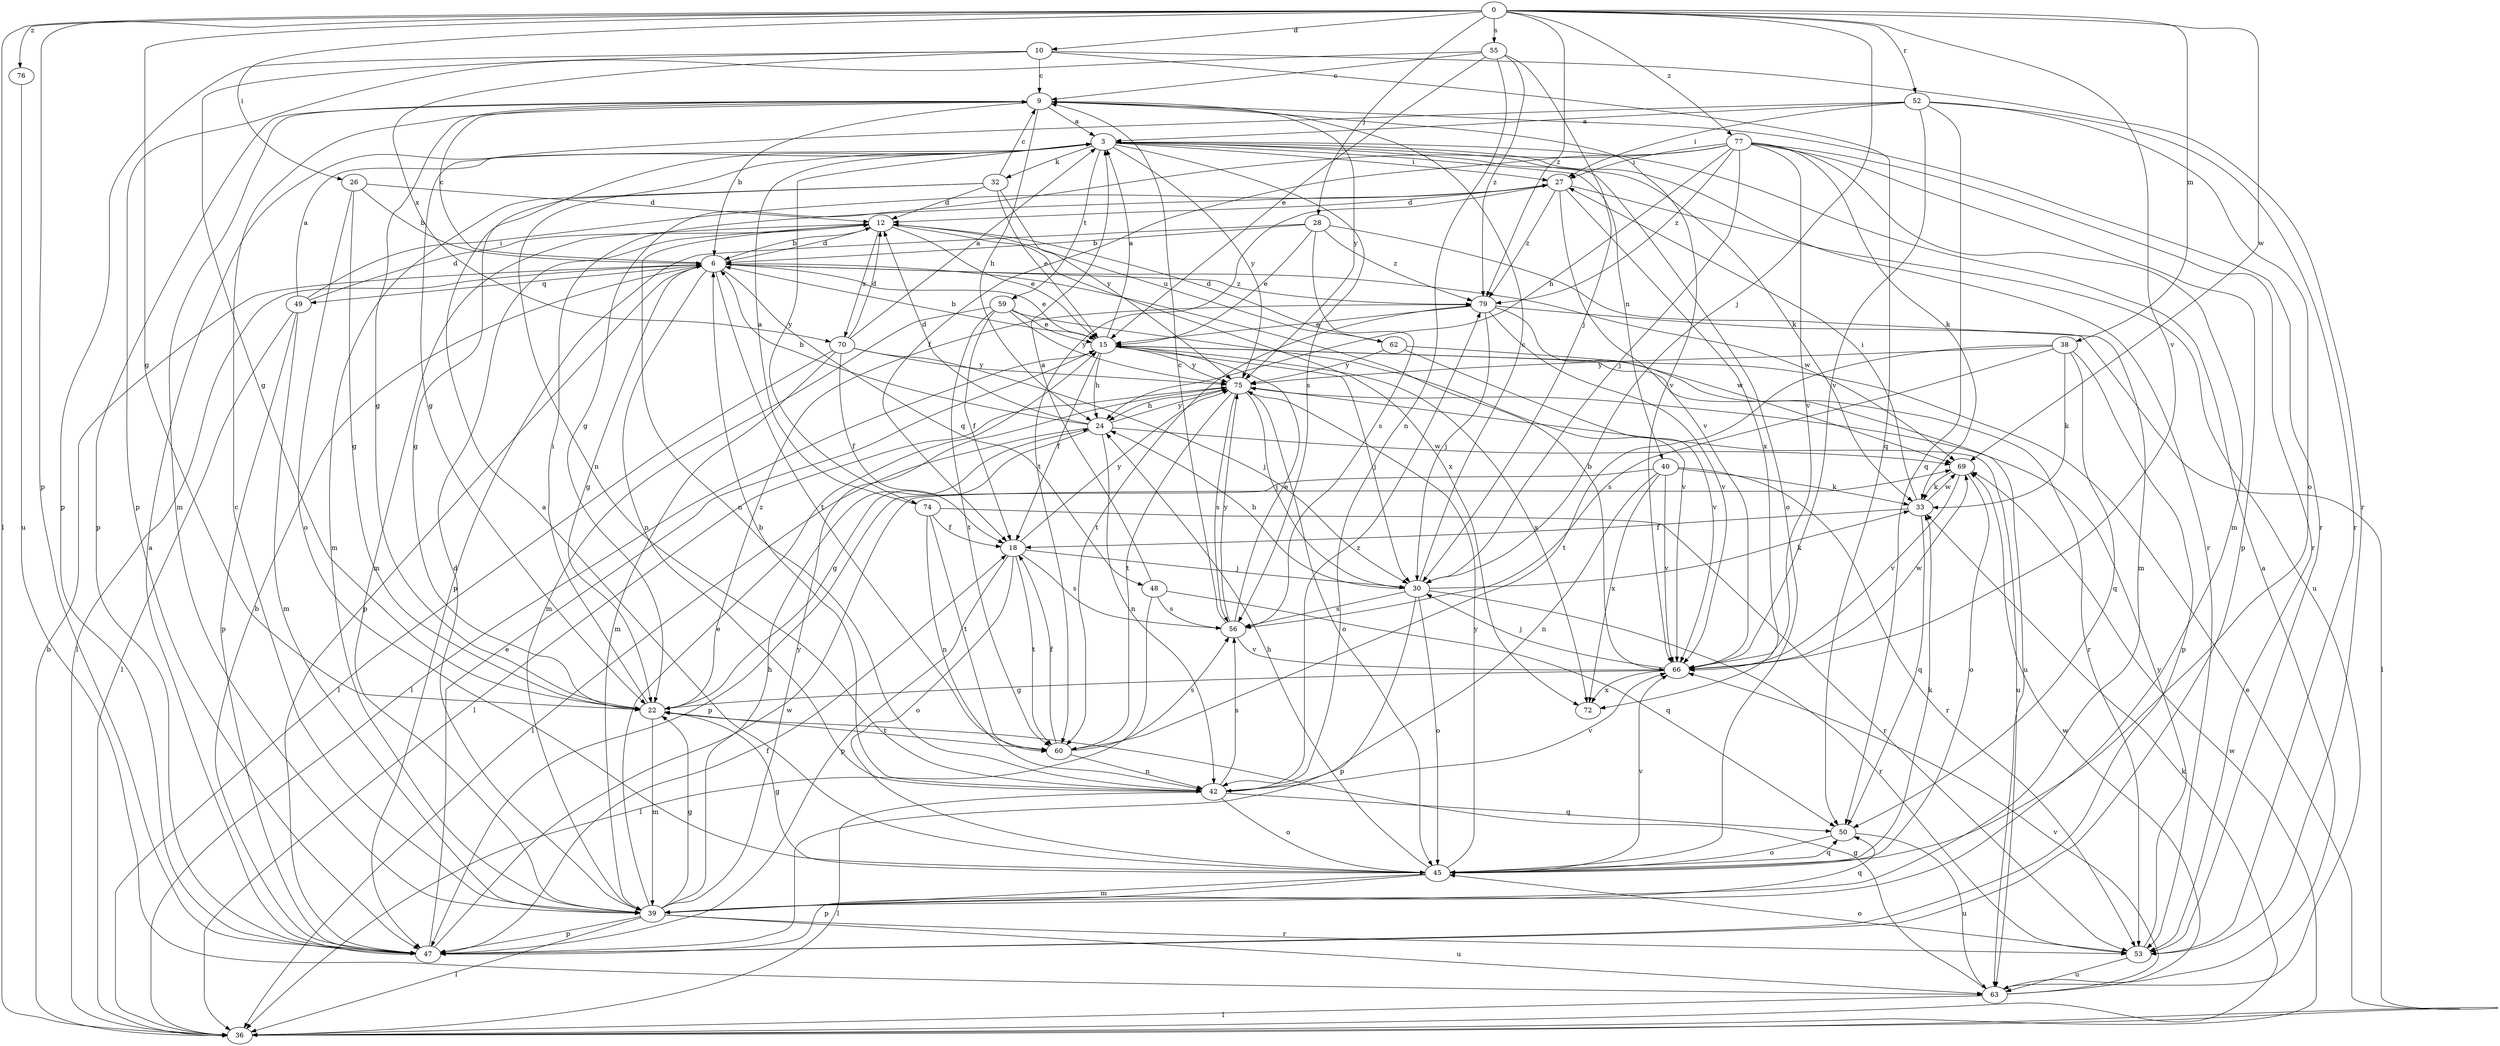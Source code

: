 strict digraph  {
0;
3;
6;
9;
10;
12;
15;
18;
22;
24;
26;
27;
28;
30;
32;
33;
36;
38;
39;
40;
42;
45;
47;
48;
49;
50;
52;
53;
55;
56;
59;
60;
62;
63;
66;
69;
70;
72;
74;
75;
76;
77;
79;
0 -> 10  [label=d];
0 -> 22  [label=g];
0 -> 26  [label=i];
0 -> 28  [label=j];
0 -> 30  [label=j];
0 -> 36  [label=l];
0 -> 38  [label=m];
0 -> 47  [label=p];
0 -> 52  [label=r];
0 -> 55  [label=s];
0 -> 66  [label=v];
0 -> 69  [label=w];
0 -> 76  [label=z];
0 -> 77  [label=z];
0 -> 79  [label=z];
3 -> 27  [label=i];
3 -> 32  [label=k];
3 -> 33  [label=k];
3 -> 40  [label=n];
3 -> 42  [label=n];
3 -> 45  [label=o];
3 -> 53  [label=r];
3 -> 56  [label=s];
3 -> 59  [label=t];
3 -> 74  [label=y];
3 -> 75  [label=y];
6 -> 9  [label=c];
6 -> 12  [label=d];
6 -> 15  [label=e];
6 -> 22  [label=g];
6 -> 36  [label=l];
6 -> 42  [label=n];
6 -> 47  [label=p];
6 -> 48  [label=q];
6 -> 49  [label=q];
6 -> 60  [label=t];
6 -> 69  [label=w];
6 -> 79  [label=z];
9 -> 3  [label=a];
9 -> 6  [label=b];
9 -> 22  [label=g];
9 -> 24  [label=h];
9 -> 39  [label=m];
9 -> 47  [label=p];
9 -> 53  [label=r];
9 -> 66  [label=v];
9 -> 75  [label=y];
10 -> 9  [label=c];
10 -> 22  [label=g];
10 -> 47  [label=p];
10 -> 50  [label=q];
10 -> 53  [label=r];
10 -> 70  [label=x];
12 -> 6  [label=b];
12 -> 15  [label=e];
12 -> 39  [label=m];
12 -> 42  [label=n];
12 -> 62  [label=u];
12 -> 70  [label=x];
12 -> 72  [label=x];
15 -> 3  [label=a];
15 -> 6  [label=b];
15 -> 18  [label=f];
15 -> 24  [label=h];
15 -> 30  [label=j];
15 -> 36  [label=l];
15 -> 63  [label=u];
15 -> 72  [label=x];
15 -> 75  [label=y];
18 -> 30  [label=j];
18 -> 45  [label=o];
18 -> 47  [label=p];
18 -> 56  [label=s];
18 -> 60  [label=t];
18 -> 75  [label=y];
22 -> 27  [label=i];
22 -> 39  [label=m];
22 -> 60  [label=t];
22 -> 79  [label=z];
24 -> 6  [label=b];
24 -> 12  [label=d];
24 -> 22  [label=g];
24 -> 36  [label=l];
24 -> 42  [label=n];
24 -> 69  [label=w];
24 -> 75  [label=y];
26 -> 6  [label=b];
26 -> 12  [label=d];
26 -> 22  [label=g];
26 -> 45  [label=o];
27 -> 12  [label=d];
27 -> 60  [label=t];
27 -> 63  [label=u];
27 -> 66  [label=v];
27 -> 72  [label=x];
27 -> 79  [label=z];
28 -> 6  [label=b];
28 -> 15  [label=e];
28 -> 39  [label=m];
28 -> 47  [label=p];
28 -> 56  [label=s];
28 -> 79  [label=z];
30 -> 9  [label=c];
30 -> 24  [label=h];
30 -> 33  [label=k];
30 -> 45  [label=o];
30 -> 47  [label=p];
30 -> 53  [label=r];
30 -> 56  [label=s];
32 -> 9  [label=c];
32 -> 12  [label=d];
32 -> 15  [label=e];
32 -> 22  [label=g];
32 -> 39  [label=m];
32 -> 75  [label=y];
33 -> 18  [label=f];
33 -> 27  [label=i];
33 -> 50  [label=q];
33 -> 69  [label=w];
36 -> 6  [label=b];
36 -> 15  [label=e];
36 -> 33  [label=k];
36 -> 69  [label=w];
38 -> 33  [label=k];
38 -> 47  [label=p];
38 -> 50  [label=q];
38 -> 56  [label=s];
38 -> 60  [label=t];
38 -> 75  [label=y];
39 -> 9  [label=c];
39 -> 12  [label=d];
39 -> 15  [label=e];
39 -> 22  [label=g];
39 -> 24  [label=h];
39 -> 36  [label=l];
39 -> 47  [label=p];
39 -> 50  [label=q];
39 -> 53  [label=r];
39 -> 63  [label=u];
39 -> 75  [label=y];
40 -> 33  [label=k];
40 -> 42  [label=n];
40 -> 47  [label=p];
40 -> 53  [label=r];
40 -> 66  [label=v];
40 -> 72  [label=x];
42 -> 6  [label=b];
42 -> 36  [label=l];
42 -> 45  [label=o];
42 -> 50  [label=q];
42 -> 56  [label=s];
42 -> 66  [label=v];
42 -> 79  [label=z];
45 -> 3  [label=a];
45 -> 22  [label=g];
45 -> 24  [label=h];
45 -> 33  [label=k];
45 -> 39  [label=m];
45 -> 47  [label=p];
45 -> 50  [label=q];
45 -> 66  [label=v];
45 -> 75  [label=y];
47 -> 3  [label=a];
47 -> 6  [label=b];
47 -> 15  [label=e];
47 -> 18  [label=f];
47 -> 69  [label=w];
48 -> 3  [label=a];
48 -> 36  [label=l];
48 -> 50  [label=q];
48 -> 56  [label=s];
49 -> 3  [label=a];
49 -> 12  [label=d];
49 -> 27  [label=i];
49 -> 36  [label=l];
49 -> 39  [label=m];
49 -> 47  [label=p];
50 -> 45  [label=o];
50 -> 63  [label=u];
52 -> 3  [label=a];
52 -> 22  [label=g];
52 -> 27  [label=i];
52 -> 45  [label=o];
52 -> 50  [label=q];
52 -> 53  [label=r];
52 -> 66  [label=v];
53 -> 45  [label=o];
53 -> 63  [label=u];
53 -> 75  [label=y];
55 -> 9  [label=c];
55 -> 15  [label=e];
55 -> 30  [label=j];
55 -> 42  [label=n];
55 -> 47  [label=p];
55 -> 79  [label=z];
56 -> 9  [label=c];
56 -> 15  [label=e];
56 -> 66  [label=v];
56 -> 75  [label=y];
59 -> 15  [label=e];
59 -> 18  [label=f];
59 -> 39  [label=m];
59 -> 60  [label=t];
59 -> 66  [label=v];
59 -> 75  [label=y];
60 -> 18  [label=f];
60 -> 42  [label=n];
60 -> 56  [label=s];
62 -> 12  [label=d];
62 -> 53  [label=r];
62 -> 66  [label=v];
62 -> 75  [label=y];
63 -> 3  [label=a];
63 -> 22  [label=g];
63 -> 36  [label=l];
63 -> 66  [label=v];
63 -> 69  [label=w];
66 -> 6  [label=b];
66 -> 22  [label=g];
66 -> 30  [label=j];
66 -> 69  [label=w];
66 -> 72  [label=x];
69 -> 33  [label=k];
69 -> 45  [label=o];
69 -> 66  [label=v];
70 -> 3  [label=a];
70 -> 12  [label=d];
70 -> 18  [label=f];
70 -> 30  [label=j];
70 -> 36  [label=l];
70 -> 39  [label=m];
70 -> 75  [label=y];
74 -> 3  [label=a];
74 -> 18  [label=f];
74 -> 42  [label=n];
74 -> 53  [label=r];
74 -> 60  [label=t];
75 -> 24  [label=h];
75 -> 30  [label=j];
75 -> 36  [label=l];
75 -> 45  [label=o];
75 -> 56  [label=s];
75 -> 60  [label=t];
75 -> 63  [label=u];
76 -> 63  [label=u];
77 -> 18  [label=f];
77 -> 22  [label=g];
77 -> 24  [label=h];
77 -> 27  [label=i];
77 -> 30  [label=j];
77 -> 33  [label=k];
77 -> 39  [label=m];
77 -> 47  [label=p];
77 -> 53  [label=r];
77 -> 66  [label=v];
77 -> 79  [label=z];
79 -> 15  [label=e];
79 -> 30  [label=j];
79 -> 36  [label=l];
79 -> 60  [label=t];
79 -> 66  [label=v];
79 -> 69  [label=w];
}
